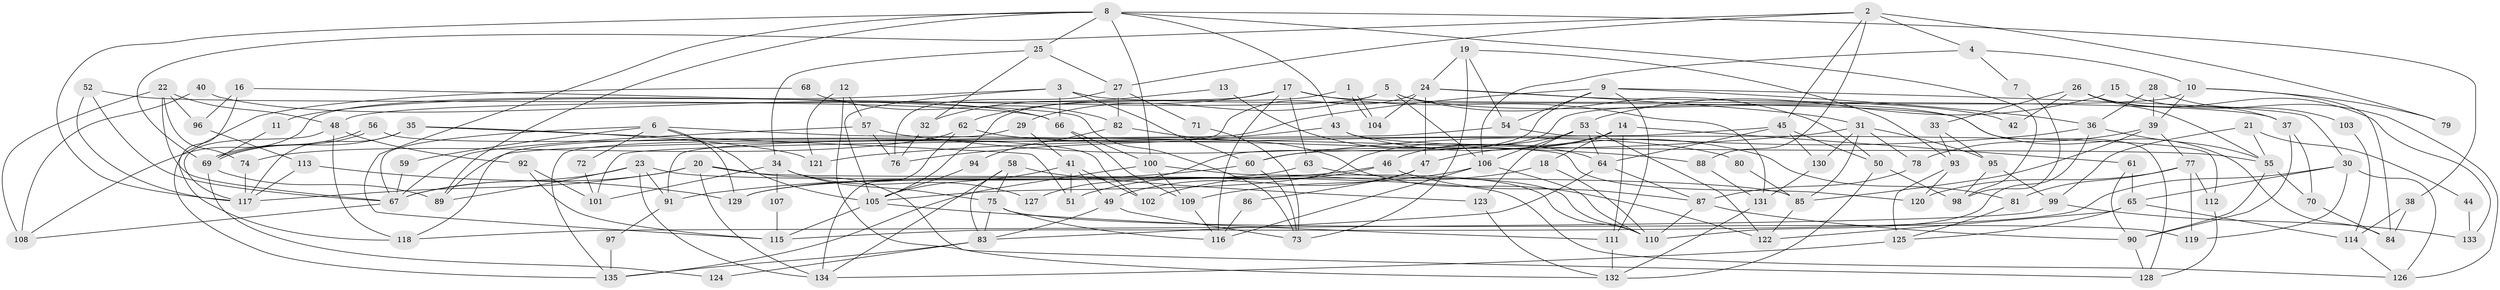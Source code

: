 // coarse degree distribution, {6: 0.21428571428571427, 10: 0.07142857142857142, 7: 0.14285714285714285, 8: 0.09523809523809523, 13: 0.023809523809523808, 9: 0.09523809523809523, 2: 0.09523809523809523, 12: 0.023809523809523808, 14: 0.023809523809523808, 3: 0.023809523809523808, 4: 0.09523809523809523, 15: 0.023809523809523808, 5: 0.07142857142857142}
// Generated by graph-tools (version 1.1) at 2025/51/03/04/25 22:51:03]
// undirected, 135 vertices, 270 edges
graph export_dot {
  node [color=gray90,style=filled];
  1;
  2;
  3;
  4;
  5;
  6;
  7;
  8;
  9;
  10;
  11;
  12;
  13;
  14;
  15;
  16;
  17;
  18;
  19;
  20;
  21;
  22;
  23;
  24;
  25;
  26;
  27;
  28;
  29;
  30;
  31;
  32;
  33;
  34;
  35;
  36;
  37;
  38;
  39;
  40;
  41;
  42;
  43;
  44;
  45;
  46;
  47;
  48;
  49;
  50;
  51;
  52;
  53;
  54;
  55;
  56;
  57;
  58;
  59;
  60;
  61;
  62;
  63;
  64;
  65;
  66;
  67;
  68;
  69;
  70;
  71;
  72;
  73;
  74;
  75;
  76;
  77;
  78;
  79;
  80;
  81;
  82;
  83;
  84;
  85;
  86;
  87;
  88;
  89;
  90;
  91;
  92;
  93;
  94;
  95;
  96;
  97;
  98;
  99;
  100;
  101;
  102;
  103;
  104;
  105;
  106;
  107;
  108;
  109;
  110;
  111;
  112;
  113;
  114;
  115;
  116;
  117;
  118;
  119;
  120;
  121;
  122;
  123;
  124;
  125;
  126;
  127;
  128;
  129;
  130;
  131;
  132;
  133;
  134;
  135;
  1 -- 105;
  1 -- 104;
  1 -- 104;
  2 -- 4;
  2 -- 45;
  2 -- 27;
  2 -- 69;
  2 -- 79;
  2 -- 88;
  3 -- 60;
  3 -- 66;
  3 -- 11;
  3 -- 84;
  3 -- 105;
  4 -- 106;
  4 -- 10;
  4 -- 7;
  5 -- 108;
  5 -- 128;
  5 -- 29;
  5 -- 50;
  5 -- 106;
  6 -- 67;
  6 -- 105;
  6 -- 59;
  6 -- 72;
  6 -- 120;
  6 -- 129;
  7 -- 98;
  8 -- 89;
  8 -- 117;
  8 -- 25;
  8 -- 38;
  8 -- 43;
  8 -- 98;
  8 -- 100;
  8 -- 115;
  9 -- 54;
  9 -- 30;
  9 -- 36;
  9 -- 91;
  9 -- 111;
  9 -- 127;
  10 -- 60;
  10 -- 39;
  10 -- 79;
  10 -- 84;
  11 -- 69;
  12 -- 57;
  12 -- 121;
  12 -- 132;
  13 -- 32;
  13 -- 64;
  14 -- 111;
  14 -- 61;
  14 -- 18;
  14 -- 46;
  14 -- 47;
  15 -- 126;
  15 -- 53;
  16 -- 96;
  16 -- 73;
  16 -- 118;
  17 -- 37;
  17 -- 116;
  17 -- 48;
  17 -- 62;
  17 -- 63;
  17 -- 131;
  18 -- 110;
  18 -- 102;
  19 -- 24;
  19 -- 54;
  19 -- 73;
  19 -- 93;
  20 -- 67;
  20 -- 117;
  20 -- 126;
  20 -- 128;
  20 -- 134;
  21 -- 55;
  21 -- 99;
  21 -- 44;
  22 -- 67;
  22 -- 48;
  22 -- 74;
  22 -- 96;
  22 -- 108;
  23 -- 134;
  23 -- 67;
  23 -- 85;
  23 -- 89;
  23 -- 91;
  24 -- 31;
  24 -- 135;
  24 -- 42;
  24 -- 47;
  24 -- 104;
  25 -- 34;
  25 -- 27;
  25 -- 32;
  26 -- 33;
  26 -- 55;
  26 -- 37;
  26 -- 42;
  26 -- 133;
  27 -- 71;
  27 -- 76;
  27 -- 82;
  28 -- 36;
  28 -- 39;
  28 -- 103;
  29 -- 41;
  29 -- 118;
  30 -- 115;
  30 -- 65;
  30 -- 119;
  30 -- 126;
  31 -- 78;
  31 -- 85;
  31 -- 95;
  31 -- 121;
  31 -- 130;
  32 -- 76;
  33 -- 95;
  33 -- 93;
  34 -- 75;
  34 -- 101;
  34 -- 107;
  34 -- 127;
  35 -- 51;
  35 -- 69;
  35 -- 117;
  35 -- 121;
  36 -- 110;
  36 -- 55;
  36 -- 60;
  37 -- 70;
  37 -- 90;
  38 -- 84;
  38 -- 114;
  39 -- 77;
  39 -- 85;
  39 -- 78;
  40 -- 66;
  40 -- 108;
  41 -- 49;
  41 -- 105;
  41 -- 51;
  41 -- 102;
  43 -- 55;
  43 -- 76;
  43 -- 81;
  44 -- 133;
  45 -- 64;
  45 -- 130;
  45 -- 50;
  45 -- 101;
  46 -- 87;
  46 -- 51;
  46 -- 129;
  47 -- 49;
  47 -- 86;
  48 -- 118;
  48 -- 92;
  48 -- 117;
  49 -- 73;
  49 -- 83;
  50 -- 98;
  50 -- 132;
  52 -- 117;
  52 -- 66;
  52 -- 67;
  53 -- 105;
  53 -- 106;
  53 -- 64;
  53 -- 122;
  53 -- 123;
  54 -- 89;
  54 -- 112;
  55 -- 90;
  55 -- 70;
  56 -- 102;
  56 -- 69;
  56 -- 69;
  57 -- 88;
  57 -- 76;
  57 -- 67;
  58 -- 123;
  58 -- 134;
  58 -- 75;
  58 -- 83;
  59 -- 67;
  60 -- 91;
  60 -- 73;
  61 -- 65;
  61 -- 90;
  62 -- 74;
  62 -- 80;
  62 -- 134;
  63 -- 129;
  63 -- 110;
  64 -- 83;
  64 -- 87;
  65 -- 114;
  65 -- 125;
  65 -- 122;
  66 -- 100;
  66 -- 109;
  67 -- 108;
  68 -- 135;
  68 -- 82;
  69 -- 89;
  69 -- 124;
  70 -- 84;
  71 -- 73;
  72 -- 101;
  74 -- 117;
  75 -- 83;
  75 -- 116;
  75 -- 119;
  77 -- 120;
  77 -- 119;
  77 -- 81;
  77 -- 112;
  78 -- 87;
  80 -- 85;
  81 -- 125;
  82 -- 122;
  82 -- 94;
  83 -- 124;
  83 -- 135;
  85 -- 122;
  86 -- 116;
  87 -- 110;
  87 -- 90;
  88 -- 131;
  90 -- 128;
  91 -- 97;
  92 -- 115;
  92 -- 101;
  93 -- 125;
  93 -- 120;
  94 -- 105;
  95 -- 98;
  95 -- 99;
  96 -- 113;
  97 -- 135;
  99 -- 118;
  99 -- 133;
  100 -- 110;
  100 -- 109;
  100 -- 135;
  103 -- 114;
  105 -- 111;
  105 -- 115;
  106 -- 109;
  106 -- 110;
  106 -- 116;
  107 -- 115;
  109 -- 116;
  111 -- 132;
  112 -- 128;
  113 -- 117;
  113 -- 129;
  114 -- 126;
  123 -- 132;
  125 -- 134;
  130 -- 131;
  131 -- 132;
}
